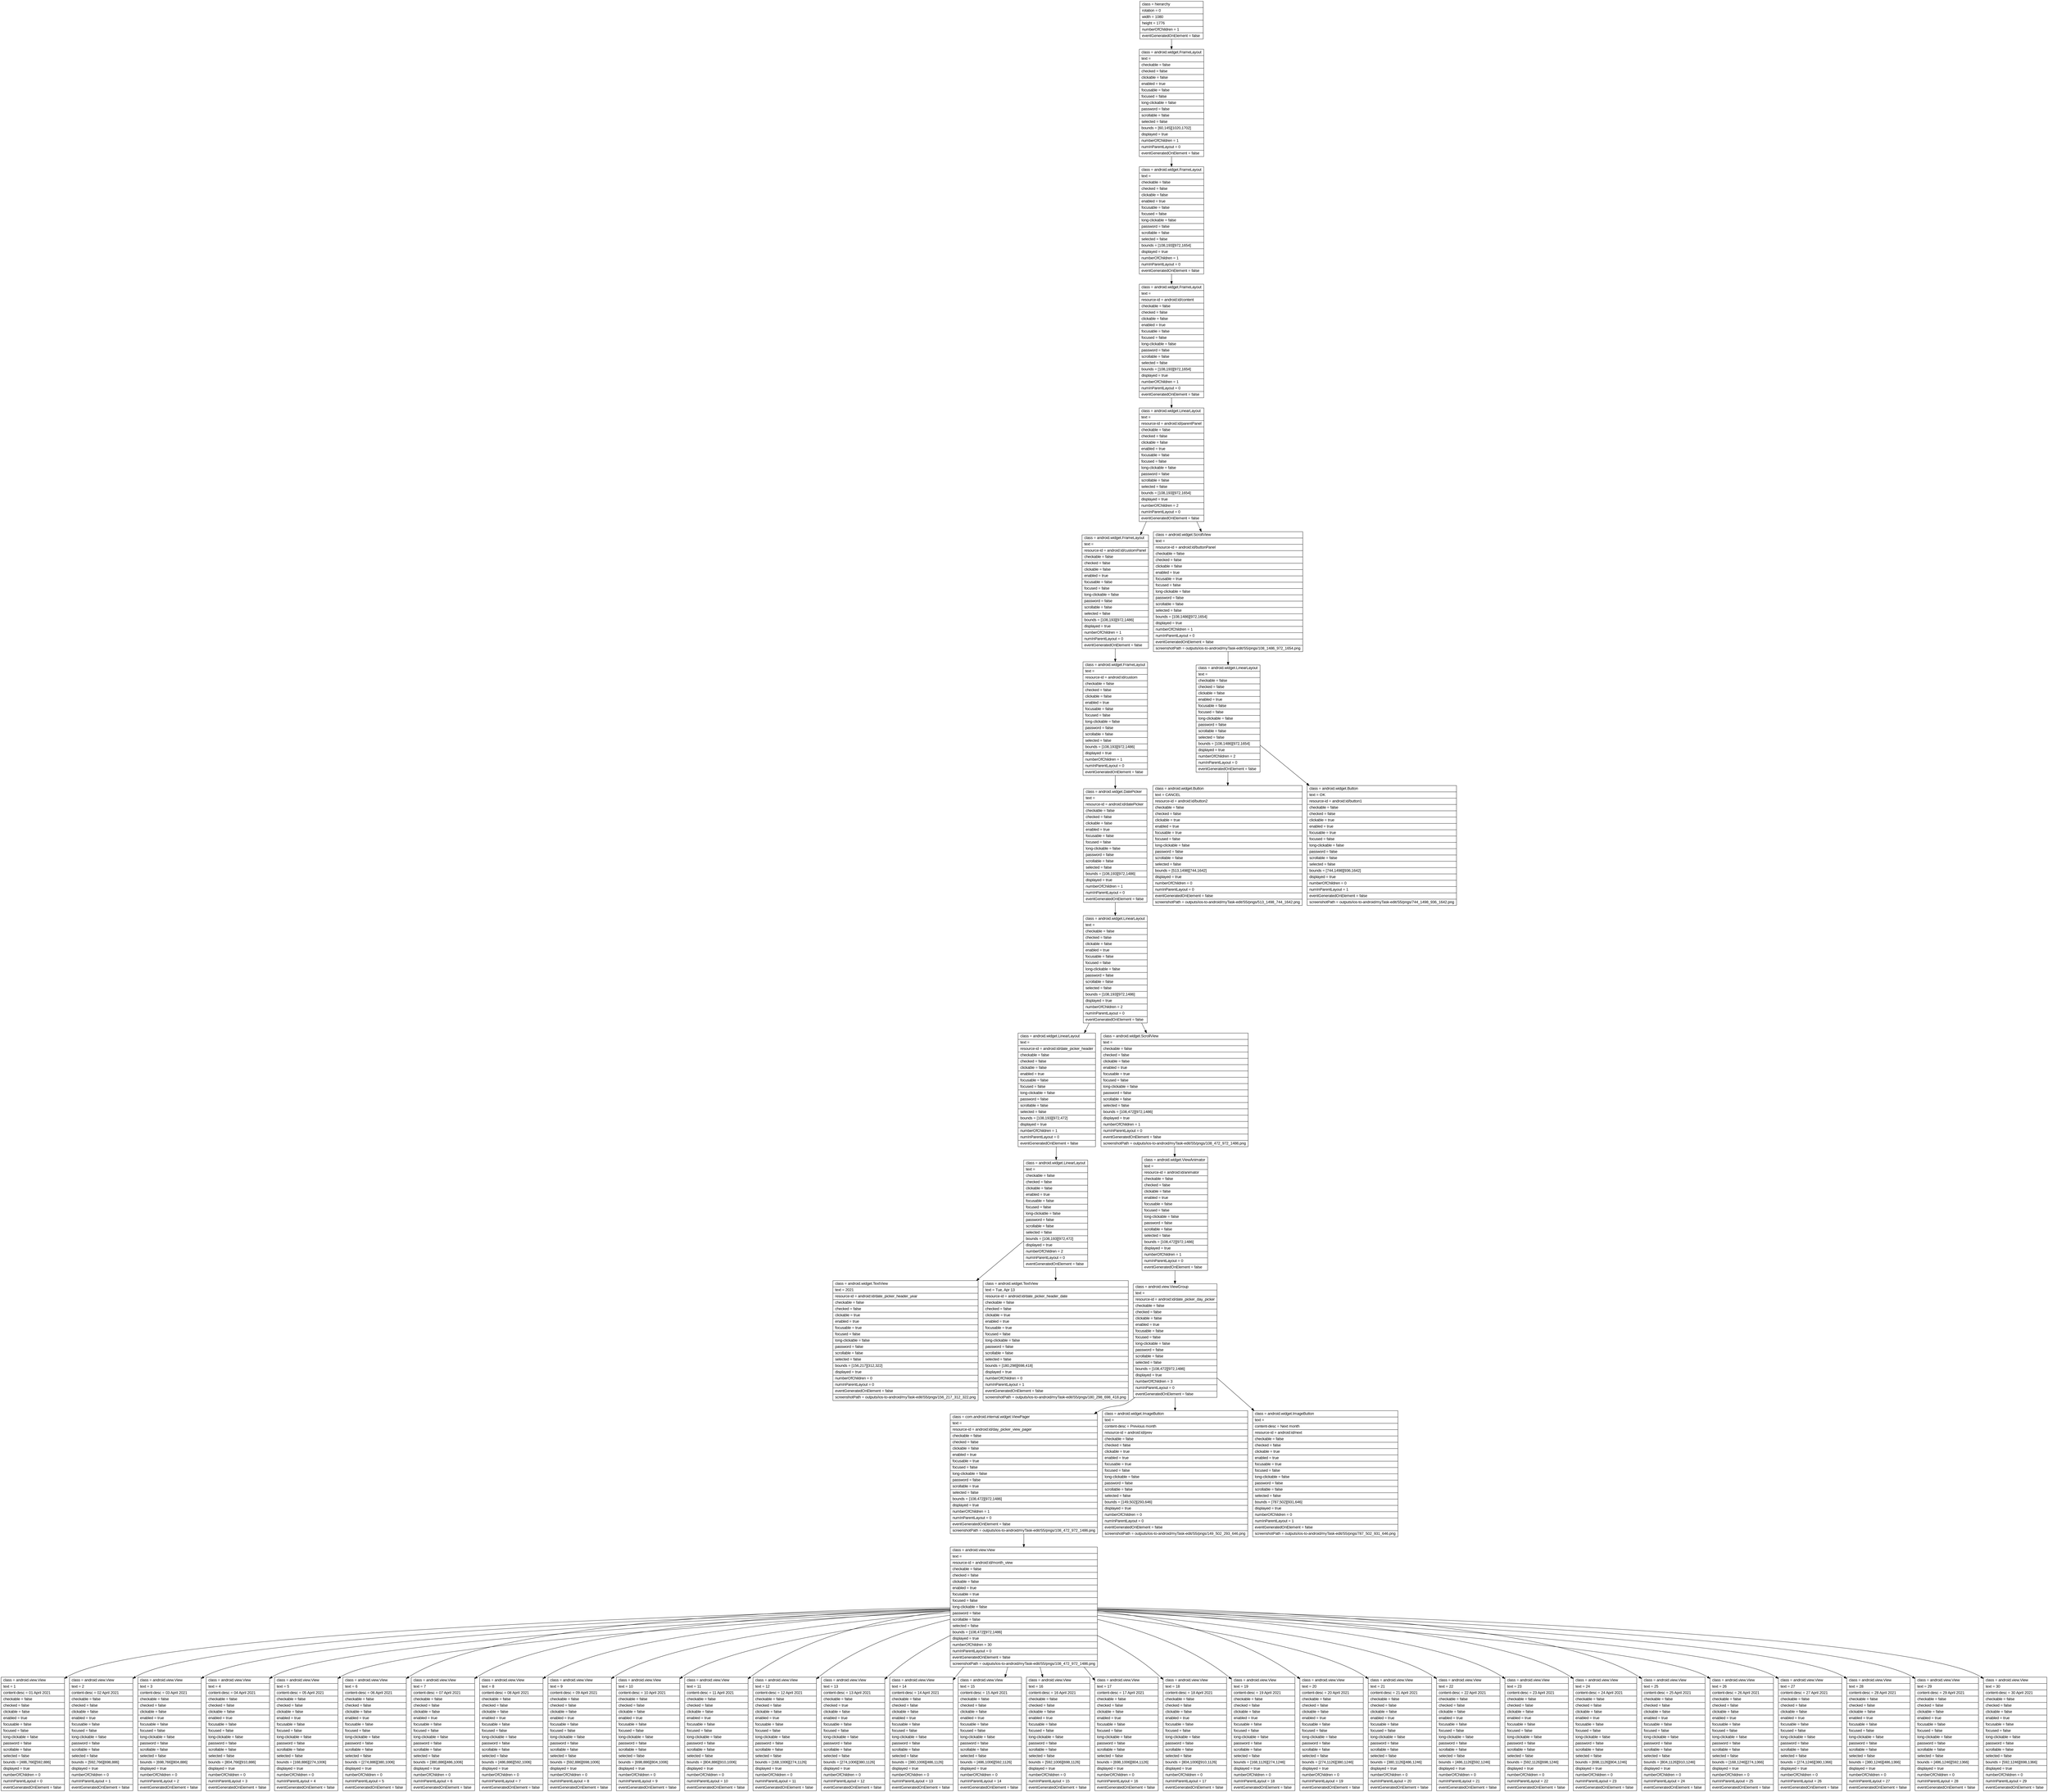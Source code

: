 digraph Layout {

	node [shape=record fontname=Arial];

	0	[label="{class = hierarchy\l|rotation = 0\l|width = 1080\l|height = 1776\l|numberOfChildren = 1\l|eventGeneratedOnElement = false \l}"]
	1	[label="{class = android.widget.FrameLayout\l|text = \l|checkable = false\l|checked = false\l|clickable = false\l|enabled = true\l|focusable = false\l|focused = false\l|long-clickable = false\l|password = false\l|scrollable = false\l|selected = false\l|bounds = [60,145][1020,1702]\l|displayed = true\l|numberOfChildren = 1\l|numInParentLayout = 0\l|eventGeneratedOnElement = false \l}"]
	2	[label="{class = android.widget.FrameLayout\l|text = \l|checkable = false\l|checked = false\l|clickable = false\l|enabled = true\l|focusable = false\l|focused = false\l|long-clickable = false\l|password = false\l|scrollable = false\l|selected = false\l|bounds = [108,193][972,1654]\l|displayed = true\l|numberOfChildren = 1\l|numInParentLayout = 0\l|eventGeneratedOnElement = false \l}"]
	3	[label="{class = android.widget.FrameLayout\l|text = \l|resource-id = android:id/content\l|checkable = false\l|checked = false\l|clickable = false\l|enabled = true\l|focusable = false\l|focused = false\l|long-clickable = false\l|password = false\l|scrollable = false\l|selected = false\l|bounds = [108,193][972,1654]\l|displayed = true\l|numberOfChildren = 1\l|numInParentLayout = 0\l|eventGeneratedOnElement = false \l}"]
	4	[label="{class = android.widget.LinearLayout\l|text = \l|resource-id = android:id/parentPanel\l|checkable = false\l|checked = false\l|clickable = false\l|enabled = true\l|focusable = false\l|focused = false\l|long-clickable = false\l|password = false\l|scrollable = false\l|selected = false\l|bounds = [108,193][972,1654]\l|displayed = true\l|numberOfChildren = 2\l|numInParentLayout = 0\l|eventGeneratedOnElement = false \l}"]
	5	[label="{class = android.widget.FrameLayout\l|text = \l|resource-id = android:id/customPanel\l|checkable = false\l|checked = false\l|clickable = false\l|enabled = true\l|focusable = false\l|focused = false\l|long-clickable = false\l|password = false\l|scrollable = false\l|selected = false\l|bounds = [108,193][972,1486]\l|displayed = true\l|numberOfChildren = 1\l|numInParentLayout = 0\l|eventGeneratedOnElement = false \l}"]
	6	[label="{class = android.widget.ScrollView\l|text = \l|resource-id = android:id/buttonPanel\l|checkable = false\l|checked = false\l|clickable = false\l|enabled = true\l|focusable = true\l|focused = false\l|long-clickable = false\l|password = false\l|scrollable = false\l|selected = false\l|bounds = [108,1486][972,1654]\l|displayed = true\l|numberOfChildren = 1\l|numInParentLayout = 0\l|eventGeneratedOnElement = false \l|screenshotPath = outputs/ios-to-android/myTask-edit/S5/pngs/108_1486_972_1654.png\l}"]
	7	[label="{class = android.widget.FrameLayout\l|text = \l|resource-id = android:id/custom\l|checkable = false\l|checked = false\l|clickable = false\l|enabled = true\l|focusable = false\l|focused = false\l|long-clickable = false\l|password = false\l|scrollable = false\l|selected = false\l|bounds = [108,193][972,1486]\l|displayed = true\l|numberOfChildren = 1\l|numInParentLayout = 0\l|eventGeneratedOnElement = false \l}"]
	8	[label="{class = android.widget.LinearLayout\l|text = \l|checkable = false\l|checked = false\l|clickable = false\l|enabled = true\l|focusable = false\l|focused = false\l|long-clickable = false\l|password = false\l|scrollable = false\l|selected = false\l|bounds = [108,1486][972,1654]\l|displayed = true\l|numberOfChildren = 2\l|numInParentLayout = 0\l|eventGeneratedOnElement = false \l}"]
	9	[label="{class = android.widget.DatePicker\l|text = \l|resource-id = android:id/datePicker\l|checkable = false\l|checked = false\l|clickable = false\l|enabled = true\l|focusable = false\l|focused = false\l|long-clickable = false\l|password = false\l|scrollable = false\l|selected = false\l|bounds = [108,193][972,1486]\l|displayed = true\l|numberOfChildren = 1\l|numInParentLayout = 0\l|eventGeneratedOnElement = false \l}"]
	10	[label="{class = android.widget.Button\l|text = CANCEL\l|resource-id = android:id/button2\l|checkable = false\l|checked = false\l|clickable = true\l|enabled = true\l|focusable = true\l|focused = false\l|long-clickable = false\l|password = false\l|scrollable = false\l|selected = false\l|bounds = [513,1498][744,1642]\l|displayed = true\l|numberOfChildren = 0\l|numInParentLayout = 0\l|eventGeneratedOnElement = false \l|screenshotPath = outputs/ios-to-android/myTask-edit/S5/pngs/513_1498_744_1642.png\l}"]
	11	[label="{class = android.widget.Button\l|text = OK\l|resource-id = android:id/button1\l|checkable = false\l|checked = false\l|clickable = true\l|enabled = true\l|focusable = true\l|focused = false\l|long-clickable = false\l|password = false\l|scrollable = false\l|selected = false\l|bounds = [744,1498][936,1642]\l|displayed = true\l|numberOfChildren = 0\l|numInParentLayout = 1\l|eventGeneratedOnElement = false \l|screenshotPath = outputs/ios-to-android/myTask-edit/S5/pngs/744_1498_936_1642.png\l}"]
	12	[label="{class = android.widget.LinearLayout\l|text = \l|checkable = false\l|checked = false\l|clickable = false\l|enabled = true\l|focusable = false\l|focused = false\l|long-clickable = false\l|password = false\l|scrollable = false\l|selected = false\l|bounds = [108,193][972,1486]\l|displayed = true\l|numberOfChildren = 2\l|numInParentLayout = 0\l|eventGeneratedOnElement = false \l}"]
	13	[label="{class = android.widget.LinearLayout\l|text = \l|resource-id = android:id/date_picker_header\l|checkable = false\l|checked = false\l|clickable = false\l|enabled = true\l|focusable = false\l|focused = false\l|long-clickable = false\l|password = false\l|scrollable = false\l|selected = false\l|bounds = [108,193][972,472]\l|displayed = true\l|numberOfChildren = 1\l|numInParentLayout = 0\l|eventGeneratedOnElement = false \l}"]
	14	[label="{class = android.widget.ScrollView\l|text = \l|checkable = false\l|checked = false\l|clickable = false\l|enabled = true\l|focusable = true\l|focused = false\l|long-clickable = false\l|password = false\l|scrollable = false\l|selected = false\l|bounds = [108,472][972,1486]\l|displayed = true\l|numberOfChildren = 1\l|numInParentLayout = 0\l|eventGeneratedOnElement = false \l|screenshotPath = outputs/ios-to-android/myTask-edit/S5/pngs/108_472_972_1486.png\l}"]
	15	[label="{class = android.widget.LinearLayout\l|text = \l|checkable = false\l|checked = false\l|clickable = false\l|enabled = true\l|focusable = false\l|focused = false\l|long-clickable = false\l|password = false\l|scrollable = false\l|selected = false\l|bounds = [108,193][972,472]\l|displayed = true\l|numberOfChildren = 2\l|numInParentLayout = 0\l|eventGeneratedOnElement = false \l}"]
	16	[label="{class = android.widget.ViewAnimator\l|text = \l|resource-id = android:id/animator\l|checkable = false\l|checked = false\l|clickable = false\l|enabled = true\l|focusable = false\l|focused = false\l|long-clickable = false\l|password = false\l|scrollable = false\l|selected = false\l|bounds = [108,472][972,1486]\l|displayed = true\l|numberOfChildren = 1\l|numInParentLayout = 0\l|eventGeneratedOnElement = false \l}"]
	17	[label="{class = android.widget.TextView\l|text = 2021\l|resource-id = android:id/date_picker_header_year\l|checkable = false\l|checked = false\l|clickable = true\l|enabled = true\l|focusable = true\l|focused = false\l|long-clickable = false\l|password = false\l|scrollable = false\l|selected = false\l|bounds = [156,217][312,322]\l|displayed = true\l|numberOfChildren = 0\l|numInParentLayout = 0\l|eventGeneratedOnElement = false \l|screenshotPath = outputs/ios-to-android/myTask-edit/S5/pngs/156_217_312_322.png\l}"]
	18	[label="{class = android.widget.TextView\l|text = Tue, Apr 13\l|resource-id = android:id/date_picker_header_date\l|checkable = false\l|checked = false\l|clickable = true\l|enabled = true\l|focusable = true\l|focused = false\l|long-clickable = false\l|password = false\l|scrollable = false\l|selected = false\l|bounds = [180,298][698,418]\l|displayed = true\l|numberOfChildren = 0\l|numInParentLayout = 1\l|eventGeneratedOnElement = false \l|screenshotPath = outputs/ios-to-android/myTask-edit/S5/pngs/180_298_698_418.png\l}"]
	19	[label="{class = android.view.ViewGroup\l|text = \l|resource-id = android:id/date_picker_day_picker\l|checkable = false\l|checked = false\l|clickable = false\l|enabled = true\l|focusable = false\l|focused = false\l|long-clickable = false\l|password = false\l|scrollable = false\l|selected = false\l|bounds = [108,472][972,1486]\l|displayed = true\l|numberOfChildren = 3\l|numInParentLayout = 0\l|eventGeneratedOnElement = false \l}"]
	20	[label="{class = com.android.internal.widget.ViewPager\l|text = \l|resource-id = android:id/day_picker_view_pager\l|checkable = false\l|checked = false\l|clickable = false\l|enabled = true\l|focusable = true\l|focused = false\l|long-clickable = false\l|password = false\l|scrollable = true\l|selected = false\l|bounds = [108,472][972,1486]\l|displayed = true\l|numberOfChildren = 1\l|numInParentLayout = 0\l|eventGeneratedOnElement = false \l|screenshotPath = outputs/ios-to-android/myTask-edit/S5/pngs/108_472_972_1486.png\l}"]
	21	[label="{class = android.widget.ImageButton\l|text = \l|content-desc = Previous month\l|resource-id = android:id/prev\l|checkable = false\l|checked = false\l|clickable = true\l|enabled = true\l|focusable = true\l|focused = false\l|long-clickable = false\l|password = false\l|scrollable = false\l|selected = false\l|bounds = [149,502][293,646]\l|displayed = true\l|numberOfChildren = 0\l|numInParentLayout = 0\l|eventGeneratedOnElement = false \l|screenshotPath = outputs/ios-to-android/myTask-edit/S5/pngs/149_502_293_646.png\l}"]
	22	[label="{class = android.widget.ImageButton\l|text = \l|content-desc = Next month\l|resource-id = android:id/next\l|checkable = false\l|checked = false\l|clickable = true\l|enabled = true\l|focusable = true\l|focused = false\l|long-clickable = false\l|password = false\l|scrollable = false\l|selected = false\l|bounds = [787,502][931,646]\l|displayed = true\l|numberOfChildren = 0\l|numInParentLayout = 1\l|eventGeneratedOnElement = false \l|screenshotPath = outputs/ios-to-android/myTask-edit/S5/pngs/787_502_931_646.png\l}"]
	23	[label="{class = android.view.View\l|text = \l|resource-id = android:id/month_view\l|checkable = false\l|checked = false\l|clickable = false\l|enabled = true\l|focusable = true\l|focused = false\l|long-clickable = false\l|password = false\l|scrollable = false\l|selected = false\l|bounds = [108,472][972,1486]\l|displayed = true\l|numberOfChildren = 30\l|numInParentLayout = 0\l|eventGeneratedOnElement = false \l|screenshotPath = outputs/ios-to-android/myTask-edit/S5/pngs/108_472_972_1486.png\l}"]
	24	[label="{class = android.view.View\l|text = 1\l|content-desc = 01 April 2021\l|checkable = false\l|checked = false\l|clickable = false\l|enabled = true\l|focusable = false\l|focused = false\l|long-clickable = false\l|password = false\l|scrollable = false\l|selected = false\l|bounds = [486,766][592,886]\l|displayed = true\l|numberOfChildren = 0\l|numInParentLayout = 0\l|eventGeneratedOnElement = false \l}"]
	25	[label="{class = android.view.View\l|text = 2\l|content-desc = 02 April 2021\l|checkable = false\l|checked = false\l|clickable = false\l|enabled = true\l|focusable = false\l|focused = false\l|long-clickable = false\l|password = false\l|scrollable = false\l|selected = false\l|bounds = [592,766][698,886]\l|displayed = true\l|numberOfChildren = 0\l|numInParentLayout = 1\l|eventGeneratedOnElement = false \l}"]
	26	[label="{class = android.view.View\l|text = 3\l|content-desc = 03 April 2021\l|checkable = false\l|checked = false\l|clickable = false\l|enabled = true\l|focusable = false\l|focused = false\l|long-clickable = false\l|password = false\l|scrollable = false\l|selected = false\l|bounds = [698,766][804,886]\l|displayed = true\l|numberOfChildren = 0\l|numInParentLayout = 2\l|eventGeneratedOnElement = false \l}"]
	27	[label="{class = android.view.View\l|text = 4\l|content-desc = 04 April 2021\l|checkable = false\l|checked = false\l|clickable = false\l|enabled = true\l|focusable = false\l|focused = false\l|long-clickable = false\l|password = false\l|scrollable = false\l|selected = false\l|bounds = [804,766][910,886]\l|displayed = true\l|numberOfChildren = 0\l|numInParentLayout = 3\l|eventGeneratedOnElement = false \l}"]
	28	[label="{class = android.view.View\l|text = 5\l|content-desc = 05 April 2021\l|checkable = false\l|checked = false\l|clickable = false\l|enabled = true\l|focusable = false\l|focused = false\l|long-clickable = false\l|password = false\l|scrollable = false\l|selected = false\l|bounds = [168,886][274,1006]\l|displayed = true\l|numberOfChildren = 0\l|numInParentLayout = 4\l|eventGeneratedOnElement = false \l}"]
	29	[label="{class = android.view.View\l|text = 6\l|content-desc = 06 April 2021\l|checkable = false\l|checked = false\l|clickable = false\l|enabled = true\l|focusable = false\l|focused = false\l|long-clickable = false\l|password = false\l|scrollable = false\l|selected = false\l|bounds = [274,886][380,1006]\l|displayed = true\l|numberOfChildren = 0\l|numInParentLayout = 5\l|eventGeneratedOnElement = false \l}"]
	30	[label="{class = android.view.View\l|text = 7\l|content-desc = 07 April 2021\l|checkable = false\l|checked = false\l|clickable = false\l|enabled = true\l|focusable = false\l|focused = false\l|long-clickable = false\l|password = false\l|scrollable = false\l|selected = false\l|bounds = [380,886][486,1006]\l|displayed = true\l|numberOfChildren = 0\l|numInParentLayout = 6\l|eventGeneratedOnElement = false \l}"]
	31	[label="{class = android.view.View\l|text = 8\l|content-desc = 08 April 2021\l|checkable = false\l|checked = false\l|clickable = false\l|enabled = true\l|focusable = false\l|focused = false\l|long-clickable = false\l|password = false\l|scrollable = false\l|selected = false\l|bounds = [486,886][592,1006]\l|displayed = true\l|numberOfChildren = 0\l|numInParentLayout = 7\l|eventGeneratedOnElement = false \l}"]
	32	[label="{class = android.view.View\l|text = 9\l|content-desc = 09 April 2021\l|checkable = false\l|checked = false\l|clickable = false\l|enabled = true\l|focusable = false\l|focused = false\l|long-clickable = false\l|password = false\l|scrollable = false\l|selected = false\l|bounds = [592,886][698,1006]\l|displayed = true\l|numberOfChildren = 0\l|numInParentLayout = 8\l|eventGeneratedOnElement = false \l}"]
	33	[label="{class = android.view.View\l|text = 10\l|content-desc = 10 April 2021\l|checkable = false\l|checked = false\l|clickable = false\l|enabled = true\l|focusable = false\l|focused = false\l|long-clickable = false\l|password = false\l|scrollable = false\l|selected = false\l|bounds = [698,886][804,1006]\l|displayed = true\l|numberOfChildren = 0\l|numInParentLayout = 9\l|eventGeneratedOnElement = false \l}"]
	34	[label="{class = android.view.View\l|text = 11\l|content-desc = 11 April 2021\l|checkable = false\l|checked = false\l|clickable = false\l|enabled = true\l|focusable = false\l|focused = false\l|long-clickable = false\l|password = false\l|scrollable = false\l|selected = false\l|bounds = [804,886][910,1006]\l|displayed = true\l|numberOfChildren = 0\l|numInParentLayout = 10\l|eventGeneratedOnElement = false \l}"]
	35	[label="{class = android.view.View\l|text = 12\l|content-desc = 12 April 2021\l|checkable = false\l|checked = false\l|clickable = false\l|enabled = true\l|focusable = false\l|focused = false\l|long-clickable = false\l|password = false\l|scrollable = false\l|selected = false\l|bounds = [168,1006][274,1126]\l|displayed = true\l|numberOfChildren = 0\l|numInParentLayout = 11\l|eventGeneratedOnElement = false \l}"]
	36	[label="{class = android.view.View\l|text = 13\l|content-desc = 13 April 2021\l|checkable = false\l|checked = true\l|clickable = false\l|enabled = true\l|focusable = false\l|focused = false\l|long-clickable = false\l|password = false\l|scrollable = false\l|selected = false\l|bounds = [274,1006][380,1126]\l|displayed = true\l|numberOfChildren = 0\l|numInParentLayout = 12\l|eventGeneratedOnElement = false \l}"]
	37	[label="{class = android.view.View\l|text = 14\l|content-desc = 14 April 2021\l|checkable = false\l|checked = false\l|clickable = false\l|enabled = true\l|focusable = false\l|focused = false\l|long-clickable = false\l|password = false\l|scrollable = false\l|selected = false\l|bounds = [380,1006][486,1126]\l|displayed = true\l|numberOfChildren = 0\l|numInParentLayout = 13\l|eventGeneratedOnElement = false \l}"]
	38	[label="{class = android.view.View\l|text = 15\l|content-desc = 15 April 2021\l|checkable = false\l|checked = false\l|clickable = false\l|enabled = true\l|focusable = false\l|focused = false\l|long-clickable = false\l|password = false\l|scrollable = false\l|selected = false\l|bounds = [486,1006][592,1126]\l|displayed = true\l|numberOfChildren = 0\l|numInParentLayout = 14\l|eventGeneratedOnElement = false \l}"]
	39	[label="{class = android.view.View\l|text = 16\l|content-desc = 16 April 2021\l|checkable = false\l|checked = false\l|clickable = false\l|enabled = true\l|focusable = false\l|focused = false\l|long-clickable = false\l|password = false\l|scrollable = false\l|selected = false\l|bounds = [592,1006][698,1126]\l|displayed = true\l|numberOfChildren = 0\l|numInParentLayout = 15\l|eventGeneratedOnElement = false \l}"]
	40	[label="{class = android.view.View\l|text = 17\l|content-desc = 17 April 2021\l|checkable = false\l|checked = false\l|clickable = false\l|enabled = true\l|focusable = false\l|focused = false\l|long-clickable = false\l|password = false\l|scrollable = false\l|selected = false\l|bounds = [698,1006][804,1126]\l|displayed = true\l|numberOfChildren = 0\l|numInParentLayout = 16\l|eventGeneratedOnElement = false \l}"]
	41	[label="{class = android.view.View\l|text = 18\l|content-desc = 18 April 2021\l|checkable = false\l|checked = false\l|clickable = false\l|enabled = true\l|focusable = false\l|focused = false\l|long-clickable = false\l|password = false\l|scrollable = false\l|selected = false\l|bounds = [804,1006][910,1126]\l|displayed = true\l|numberOfChildren = 0\l|numInParentLayout = 17\l|eventGeneratedOnElement = false \l}"]
	42	[label="{class = android.view.View\l|text = 19\l|content-desc = 19 April 2021\l|checkable = false\l|checked = false\l|clickable = false\l|enabled = true\l|focusable = false\l|focused = false\l|long-clickable = false\l|password = false\l|scrollable = false\l|selected = false\l|bounds = [168,1126][274,1246]\l|displayed = true\l|numberOfChildren = 0\l|numInParentLayout = 18\l|eventGeneratedOnElement = false \l}"]
	43	[label="{class = android.view.View\l|text = 20\l|content-desc = 20 April 2021\l|checkable = false\l|checked = false\l|clickable = false\l|enabled = true\l|focusable = false\l|focused = false\l|long-clickable = false\l|password = false\l|scrollable = false\l|selected = false\l|bounds = [274,1126][380,1246]\l|displayed = true\l|numberOfChildren = 0\l|numInParentLayout = 19\l|eventGeneratedOnElement = false \l}"]
	44	[label="{class = android.view.View\l|text = 21\l|content-desc = 21 April 2021\l|checkable = false\l|checked = false\l|clickable = false\l|enabled = true\l|focusable = false\l|focused = false\l|long-clickable = false\l|password = false\l|scrollable = false\l|selected = false\l|bounds = [380,1126][486,1246]\l|displayed = true\l|numberOfChildren = 0\l|numInParentLayout = 20\l|eventGeneratedOnElement = false \l}"]
	45	[label="{class = android.view.View\l|text = 22\l|content-desc = 22 April 2021\l|checkable = false\l|checked = false\l|clickable = false\l|enabled = true\l|focusable = false\l|focused = false\l|long-clickable = false\l|password = false\l|scrollable = false\l|selected = false\l|bounds = [486,1126][592,1246]\l|displayed = true\l|numberOfChildren = 0\l|numInParentLayout = 21\l|eventGeneratedOnElement = false \l}"]
	46	[label="{class = android.view.View\l|text = 23\l|content-desc = 23 April 2021\l|checkable = false\l|checked = false\l|clickable = false\l|enabled = true\l|focusable = false\l|focused = false\l|long-clickable = false\l|password = false\l|scrollable = false\l|selected = false\l|bounds = [592,1126][698,1246]\l|displayed = true\l|numberOfChildren = 0\l|numInParentLayout = 22\l|eventGeneratedOnElement = false \l}"]
	47	[label="{class = android.view.View\l|text = 24\l|content-desc = 24 April 2021\l|checkable = false\l|checked = false\l|clickable = false\l|enabled = true\l|focusable = false\l|focused = false\l|long-clickable = false\l|password = false\l|scrollable = false\l|selected = false\l|bounds = [698,1126][804,1246]\l|displayed = true\l|numberOfChildren = 0\l|numInParentLayout = 23\l|eventGeneratedOnElement = false \l}"]
	48	[label="{class = android.view.View\l|text = 25\l|content-desc = 25 April 2021\l|checkable = false\l|checked = false\l|clickable = false\l|enabled = true\l|focusable = false\l|focused = false\l|long-clickable = false\l|password = false\l|scrollable = false\l|selected = false\l|bounds = [804,1126][910,1246]\l|displayed = true\l|numberOfChildren = 0\l|numInParentLayout = 24\l|eventGeneratedOnElement = false \l}"]
	49	[label="{class = android.view.View\l|text = 26\l|content-desc = 26 April 2021\l|checkable = false\l|checked = false\l|clickable = false\l|enabled = true\l|focusable = false\l|focused = false\l|long-clickable = false\l|password = false\l|scrollable = false\l|selected = false\l|bounds = [168,1246][274,1366]\l|displayed = true\l|numberOfChildren = 0\l|numInParentLayout = 25\l|eventGeneratedOnElement = false \l}"]
	50	[label="{class = android.view.View\l|text = 27\l|content-desc = 27 April 2021\l|checkable = false\l|checked = false\l|clickable = false\l|enabled = true\l|focusable = false\l|focused = false\l|long-clickable = false\l|password = false\l|scrollable = false\l|selected = false\l|bounds = [274,1246][380,1366]\l|displayed = true\l|numberOfChildren = 0\l|numInParentLayout = 26\l|eventGeneratedOnElement = false \l}"]
	51	[label="{class = android.view.View\l|text = 28\l|content-desc = 28 April 2021\l|checkable = false\l|checked = false\l|clickable = false\l|enabled = true\l|focusable = false\l|focused = false\l|long-clickable = false\l|password = false\l|scrollable = false\l|selected = false\l|bounds = [380,1246][486,1366]\l|displayed = true\l|numberOfChildren = 0\l|numInParentLayout = 27\l|eventGeneratedOnElement = false \l}"]
	52	[label="{class = android.view.View\l|text = 29\l|content-desc = 29 April 2021\l|checkable = false\l|checked = false\l|clickable = false\l|enabled = true\l|focusable = false\l|focused = false\l|long-clickable = false\l|password = false\l|scrollable = false\l|selected = false\l|bounds = [486,1246][592,1366]\l|displayed = true\l|numberOfChildren = 0\l|numInParentLayout = 28\l|eventGeneratedOnElement = false \l}"]
	53	[label="{class = android.view.View\l|text = 30\l|content-desc = 30 April 2021\l|checkable = false\l|checked = false\l|clickable = false\l|enabled = true\l|focusable = false\l|focused = false\l|long-clickable = false\l|password = false\l|scrollable = false\l|selected = false\l|bounds = [592,1246][698,1366]\l|displayed = true\l|numberOfChildren = 0\l|numInParentLayout = 29\l|eventGeneratedOnElement = false \l}"]


	0 -> 1
	1 -> 2
	2 -> 3
	3 -> 4
	4 -> 5
	4 -> 6
	5 -> 7
	6 -> 8
	7 -> 9
	8 -> 10
	8 -> 11
	9 -> 12
	12 -> 13
	12 -> 14
	13 -> 15
	14 -> 16
	15 -> 17
	15 -> 18
	16 -> 19
	19 -> 20
	19 -> 21
	19 -> 22
	20 -> 23
	23 -> 24
	23 -> 25
	23 -> 26
	23 -> 27
	23 -> 28
	23 -> 29
	23 -> 30
	23 -> 31
	23 -> 32
	23 -> 33
	23 -> 34
	23 -> 35
	23 -> 36
	23 -> 37
	23 -> 38
	23 -> 39
	23 -> 40
	23 -> 41
	23 -> 42
	23 -> 43
	23 -> 44
	23 -> 45
	23 -> 46
	23 -> 47
	23 -> 48
	23 -> 49
	23 -> 50
	23 -> 51
	23 -> 52
	23 -> 53


}